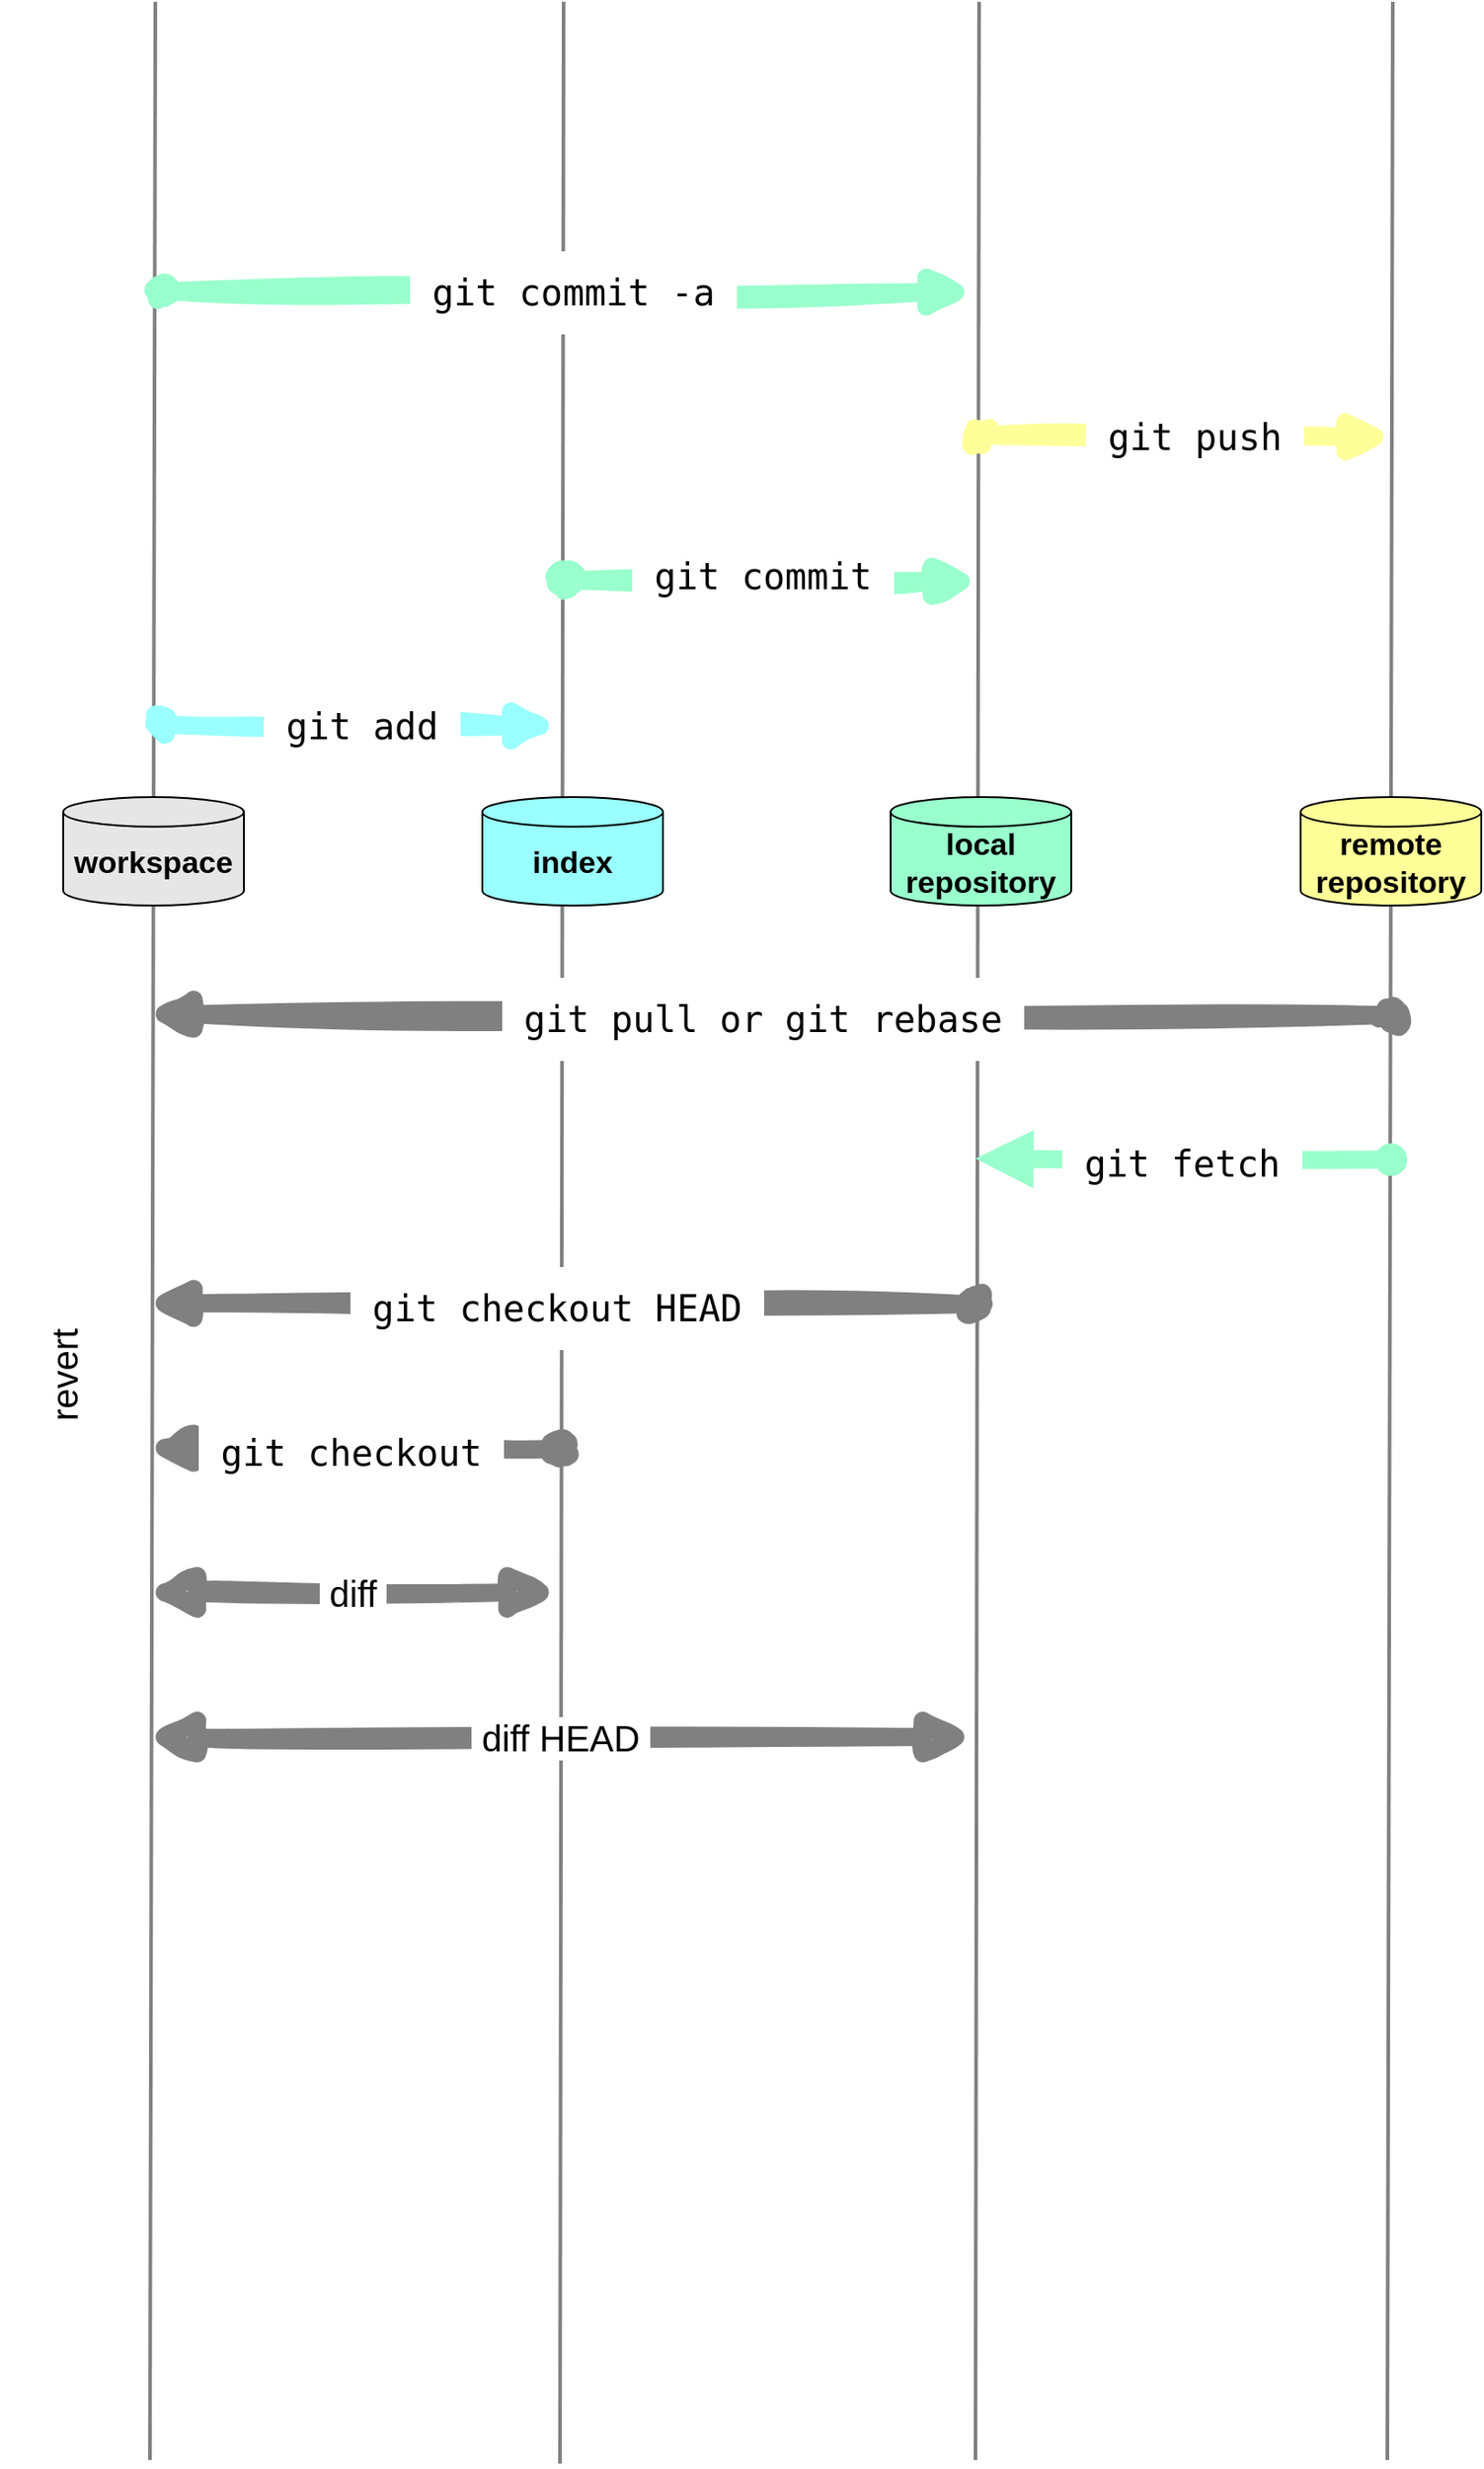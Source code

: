 <mxfile version="24.0.7" type="github">
  <diagram name="Page-1" id="zJqC7b9IynARBR749QTm">
    <mxGraphModel dx="2442" dy="2044" grid="1" gridSize="10" guides="1" tooltips="1" connect="1" arrows="1" fold="1" page="1" pageScale="1" pageWidth="827" pageHeight="1169" math="0" shadow="0">
      <root>
        <mxCell id="0" />
        <mxCell id="1" parent="0" />
        <mxCell id="0hkWVxESS4iukIDbZFaX-8" value="" style="endArrow=none;html=1;rounded=0;strokeWidth=2;strokeColor=#808080;movable=1;resizable=1;rotatable=1;deletable=1;editable=1;locked=0;connectable=1;" edge="1" parent="1">
          <mxGeometry width="50" height="50" relative="1" as="geometry">
            <mxPoint x="63" y="1160" as="sourcePoint" />
            <mxPoint x="66" y="-200" as="targetPoint" />
          </mxGeometry>
        </mxCell>
        <mxCell id="0hkWVxESS4iukIDbZFaX-7" value="" style="endArrow=none;html=1;rounded=0;strokeWidth=2;strokeColor=#808080;movable=1;resizable=1;rotatable=1;deletable=1;editable=1;locked=0;connectable=1;" edge="1" parent="1">
          <mxGeometry width="50" height="50" relative="1" as="geometry">
            <mxPoint x="290" y="1162.0" as="sourcePoint" />
            <mxPoint x="292" y="-200" as="targetPoint" />
          </mxGeometry>
        </mxCell>
        <mxCell id="0hkWVxESS4iukIDbZFaX-6" value="" style="endArrow=none;html=1;rounded=0;strokeWidth=2;strokeColor=#808080;movable=1;resizable=1;rotatable=1;deletable=1;editable=1;locked=0;connectable=1;" edge="1" parent="1">
          <mxGeometry width="50" height="50" relative="1" as="geometry">
            <mxPoint x="748" y="1160" as="sourcePoint" />
            <mxPoint x="751" y="-200" as="targetPoint" />
          </mxGeometry>
        </mxCell>
        <mxCell id="0hkWVxESS4iukIDbZFaX-5" value="" style="endArrow=none;html=1;rounded=0;strokeWidth=2;strokeColor=#808080;movable=1;resizable=1;rotatable=1;deletable=1;editable=1;locked=0;connectable=1;" edge="1" parent="1">
          <mxGeometry width="50" height="50" relative="1" as="geometry">
            <mxPoint x="520" y="1160" as="sourcePoint" />
            <mxPoint x="522" y="-200" as="targetPoint" />
          </mxGeometry>
        </mxCell>
        <mxCell id="0hkWVxESS4iukIDbZFaX-1" value="&lt;b&gt;&lt;font style=&quot;font-size: 17px;&quot;&gt;workspace&lt;/font&gt;&lt;/b&gt;" style="shape=cylinder3;whiteSpace=wrap;html=1;boundedLbl=1;backgroundOutline=1;size=8.2;fillColor=#E6E6E6;flipH=0;flipV=0;movable=1;resizable=1;rotatable=1;deletable=1;editable=1;locked=0;connectable=1;" vertex="1" parent="1">
          <mxGeometry x="15" y="240" width="100" height="60" as="geometry" />
        </mxCell>
        <mxCell id="0hkWVxESS4iukIDbZFaX-2" value="&lt;b&gt;&lt;font style=&quot;font-size: 17px;&quot;&gt;remote repository&lt;/font&gt;&lt;/b&gt;" style="shape=cylinder3;whiteSpace=wrap;html=1;boundedLbl=1;backgroundOutline=1;size=8.2;fillColor=#FFFF99;flipH=0;flipV=0;movable=1;resizable=1;rotatable=1;deletable=1;editable=1;locked=0;connectable=1;" vertex="1" parent="1">
          <mxGeometry x="700" y="240" width="100" height="60" as="geometry" />
        </mxCell>
        <mxCell id="0hkWVxESS4iukIDbZFaX-3" value="&lt;b&gt;&lt;font style=&quot;font-size: 17px;&quot;&gt;local repository&lt;/font&gt;&lt;/b&gt;" style="shape=cylinder3;whiteSpace=wrap;html=1;boundedLbl=1;backgroundOutline=1;size=8.2;fillColor=#99FFCC;flipH=0;flipV=0;movable=1;resizable=1;rotatable=1;deletable=1;editable=1;locked=0;connectable=1;" vertex="1" parent="1">
          <mxGeometry x="473" y="240" width="100" height="60" as="geometry" />
        </mxCell>
        <mxCell id="0hkWVxESS4iukIDbZFaX-4" value="&lt;b&gt;&lt;font style=&quot;font-size: 17px;&quot;&gt;index&lt;/font&gt;&lt;/b&gt;" style="shape=cylinder3;whiteSpace=wrap;html=1;boundedLbl=1;backgroundOutline=1;size=8.2;fillColor=#99FFFF;flipH=0;flipV=0;movable=1;resizable=1;rotatable=1;deletable=1;editable=1;locked=0;connectable=1;" vertex="1" parent="1">
          <mxGeometry x="247" y="240" width="100" height="60" as="geometry" />
        </mxCell>
        <mxCell id="0hkWVxESS4iukIDbZFaX-29" value="&lt;pre&gt;&lt;br&gt;&lt;/pre&gt;" style="html=1;verticalAlign=bottom;startArrow=oval;startFill=1;endArrow=block;startSize=8;curved=0;rounded=0;shadow=0;strokeColor=#99FFCC;align=center;fontFamily=Helvetica;fontSize=11;fontColor=default;labelBackgroundColor=default;edgeStyle=orthogonalEdgeStyle;flowAnimation=0;strokeWidth=10;sketch=1;curveFitting=1;jiggle=2;" edge="1" parent="1">
          <mxGeometry x="0.002" width="60" relative="1" as="geometry">
            <mxPoint x="70" y="-40.0" as="sourcePoint" />
            <mxPoint x="520" y="-39.37" as="targetPoint" />
            <mxPoint as="offset" />
          </mxGeometry>
        </mxCell>
        <mxCell id="0hkWVxESS4iukIDbZFaX-36" value="&lt;pre&gt;&lt;font style=&quot;font-size: 20px;&quot;&gt; git commit -a &lt;/font&gt;&lt;/pre&gt;" style="edgeLabel;html=1;align=center;verticalAlign=middle;resizable=0;points=[];fontFamily=Helvetica;fontSize=11;fontColor=default;labelBackgroundColor=default;" vertex="1" connectable="0" parent="0hkWVxESS4iukIDbZFaX-29">
          <mxGeometry x="0.009" y="1" relative="1" as="geometry">
            <mxPoint as="offset" />
          </mxGeometry>
        </mxCell>
        <mxCell id="0hkWVxESS4iukIDbZFaX-25" value="&lt;pre&gt;&lt;br&gt;&lt;/pre&gt;" style="html=1;verticalAlign=bottom;startArrow=oval;startFill=1;endArrow=block;startSize=8;curved=0;rounded=0;shadow=0;strokeColor=#99FFCC;align=center;fontFamily=Helvetica;fontSize=11;fontColor=default;labelBackgroundColor=default;edgeStyle=orthogonalEdgeStyle;flowAnimation=0;strokeWidth=10;sketch=1;curveFitting=1;jiggle=2;" edge="1" parent="1">
          <mxGeometry x="0.002" width="60" relative="1" as="geometry">
            <mxPoint x="293.0" y="120.0" as="sourcePoint" />
            <mxPoint x="523.0" y="120.63" as="targetPoint" />
            <mxPoint as="offset" />
          </mxGeometry>
        </mxCell>
        <mxCell id="0hkWVxESS4iukIDbZFaX-34" value="&lt;pre&gt;&lt;font style=&quot;font-size: 20px;&quot;&gt; git commit &lt;/font&gt;&lt;/pre&gt;" style="edgeLabel;html=1;align=center;verticalAlign=middle;resizable=0;points=[];fontFamily=Helvetica;fontSize=11;fontColor=default;labelBackgroundColor=default;" vertex="1" connectable="0" parent="0hkWVxESS4iukIDbZFaX-25">
          <mxGeometry x="-0.06" y="4" relative="1" as="geometry">
            <mxPoint as="offset" />
          </mxGeometry>
        </mxCell>
        <mxCell id="0hkWVxESS4iukIDbZFaX-26" value="&lt;pre&gt;&lt;br&gt;&lt;/pre&gt;" style="html=1;verticalAlign=bottom;startArrow=oval;startFill=1;endArrow=block;startSize=8;curved=0;rounded=0;shadow=0;strokeColor=#99FFFF;align=center;fontFamily=Helvetica;fontSize=11;fontColor=default;labelBackgroundColor=default;edgeStyle=orthogonalEdgeStyle;flowAnimation=1;strokeWidth=10;sketch=1;curveFitting=1;jiggle=2;" edge="1" parent="1">
          <mxGeometry x="0.002" width="60" relative="1" as="geometry">
            <mxPoint x="70" y="200.0" as="sourcePoint" />
            <mxPoint x="290" y="200.63" as="targetPoint" />
            <mxPoint as="offset" />
          </mxGeometry>
        </mxCell>
        <mxCell id="0hkWVxESS4iukIDbZFaX-35" value="&lt;pre&gt;&lt;font style=&quot;font-size: 20px;&quot;&gt; git add &lt;/font&gt;&lt;/pre&gt;" style="edgeLabel;html=1;align=center;verticalAlign=middle;resizable=0;points=[];fontFamily=Helvetica;fontSize=11;fontColor=default;labelBackgroundColor=default;" vertex="1" connectable="0" parent="0hkWVxESS4iukIDbZFaX-26">
          <mxGeometry x="0.007" y="1" relative="1" as="geometry">
            <mxPoint x="-1" as="offset" />
          </mxGeometry>
        </mxCell>
        <mxCell id="0hkWVxESS4iukIDbZFaX-27" value="&lt;pre&gt;&lt;br&gt;&lt;/pre&gt;" style="html=1;verticalAlign=bottom;startArrow=oval;startFill=1;endArrow=block;startSize=8;curved=0;rounded=0;shadow=0;strokeColor=#FFFF99;align=center;fontFamily=Helvetica;fontSize=11;fontColor=default;labelBackgroundColor=default;edgeStyle=orthogonalEdgeStyle;flowAnimation=0;strokeWidth=10;sketch=1;curveFitting=1;jiggle=2;" edge="1" parent="1">
          <mxGeometry x="0.002" width="60" relative="1" as="geometry">
            <mxPoint x="522" y="40.0" as="sourcePoint" />
            <mxPoint x="752" y="40.63" as="targetPoint" />
            <mxPoint as="offset" />
          </mxGeometry>
        </mxCell>
        <mxCell id="0hkWVxESS4iukIDbZFaX-31" value="&lt;pre&gt;&lt;font style=&quot;font-size: 20px;&quot;&gt; git push &lt;/font&gt;&lt;/pre&gt;" style="edgeLabel;html=1;align=center;verticalAlign=middle;resizable=0;points=[];fontFamily=Helvetica;fontSize=11;fontColor=default;labelBackgroundColor=default;" vertex="1" connectable="0" parent="0hkWVxESS4iukIDbZFaX-27">
          <mxGeometry x="0.031" y="1" relative="1" as="geometry">
            <mxPoint as="offset" />
          </mxGeometry>
        </mxCell>
        <mxCell id="0hkWVxESS4iukIDbZFaX-37" value="&lt;pre&gt;&lt;br&gt;&lt;/pre&gt;" style="html=1;verticalAlign=bottom;startArrow=oval;startFill=1;endArrow=block;startSize=8;curved=0;rounded=0;shadow=0;strokeColor=#808080;align=center;fontFamily=Helvetica;fontSize=11;fontColor=default;labelBackgroundColor=default;edgeStyle=orthogonalEdgeStyle;flowAnimation=1;strokeWidth=10;sketch=1;curveFitting=1;jiggle=2;" edge="1" parent="1">
          <mxGeometry x="0.002" width="60" relative="1" as="geometry">
            <mxPoint x="750" y="360.63" as="sourcePoint" />
            <mxPoint x="60" y="360" as="targetPoint" />
            <mxPoint as="offset" />
          </mxGeometry>
        </mxCell>
        <mxCell id="0hkWVxESS4iukIDbZFaX-38" value="&lt;pre&gt;&lt;font style=&quot;font-size: 20px;&quot;&gt; git pull or git rebase &lt;/font&gt;&lt;/pre&gt;" style="edgeLabel;html=1;align=center;verticalAlign=middle;resizable=0;points=[];fontFamily=Helvetica;fontSize=11;fontColor=default;labelBackgroundColor=default;" vertex="1" connectable="0" parent="0hkWVxESS4iukIDbZFaX-37">
          <mxGeometry x="0.007" y="1" relative="1" as="geometry">
            <mxPoint x="-1" as="offset" />
          </mxGeometry>
        </mxCell>
        <mxCell id="0hkWVxESS4iukIDbZFaX-40" value="&lt;pre&gt;&lt;br&gt;&lt;/pre&gt;" style="html=1;verticalAlign=bottom;startArrow=oval;startFill=1;endArrow=block;startSize=8;curved=0;rounded=0;shadow=0;strokeColor=#99FFCC;align=center;fontFamily=Helvetica;fontSize=11;fontColor=default;labelBackgroundColor=default;edgeStyle=orthogonalEdgeStyle;flowAnimation=0;strokeWidth=10;" edge="1" parent="1">
          <mxGeometry x="0.002" width="60" relative="1" as="geometry">
            <mxPoint x="750" y="440.63" as="sourcePoint" />
            <mxPoint x="520" y="440" as="targetPoint" />
            <mxPoint as="offset" />
          </mxGeometry>
        </mxCell>
        <mxCell id="0hkWVxESS4iukIDbZFaX-41" value="&lt;pre&gt;&lt;font style=&quot;font-size: 20px;&quot;&gt; git fetch &lt;/font&gt;&lt;/pre&gt;" style="edgeLabel;html=1;align=center;verticalAlign=middle;resizable=0;points=[];fontFamily=Helvetica;fontSize=11;fontColor=default;labelBackgroundColor=default;" vertex="1" connectable="0" parent="0hkWVxESS4iukIDbZFaX-40">
          <mxGeometry x="0.007" y="1" relative="1" as="geometry">
            <mxPoint x="-1" as="offset" />
          </mxGeometry>
        </mxCell>
        <mxCell id="0hkWVxESS4iukIDbZFaX-42" value="&lt;pre&gt;&lt;br&gt;&lt;/pre&gt;" style="html=1;verticalAlign=bottom;startArrow=oval;startFill=1;endArrow=block;startSize=8;curved=0;rounded=0;shadow=0;strokeColor=#808080;align=center;fontFamily=Helvetica;fontSize=11;fontColor=default;labelBackgroundColor=default;edgeStyle=orthogonalEdgeStyle;flowAnimation=1;strokeWidth=10;sketch=1;curveFitting=1;jiggle=2;" edge="1" parent="1">
          <mxGeometry x="0.002" width="60" relative="1" as="geometry">
            <mxPoint x="520" y="520.63" as="sourcePoint" />
            <mxPoint x="60" y="520" as="targetPoint" />
            <mxPoint as="offset" />
          </mxGeometry>
        </mxCell>
        <mxCell id="0hkWVxESS4iukIDbZFaX-43" value="&lt;pre&gt;&lt;font style=&quot;font-size: 20px;&quot;&gt; git checkout HEAD &lt;/font&gt;&lt;/pre&gt;" style="edgeLabel;html=1;align=center;verticalAlign=middle;resizable=0;points=[];fontFamily=Helvetica;fontSize=11;fontColor=default;labelBackgroundColor=default;" vertex="1" connectable="0" parent="0hkWVxESS4iukIDbZFaX-42">
          <mxGeometry x="0.007" y="1" relative="1" as="geometry">
            <mxPoint x="-1" as="offset" />
          </mxGeometry>
        </mxCell>
        <mxCell id="0hkWVxESS4iukIDbZFaX-44" value="&lt;pre&gt;&lt;br&gt;&lt;/pre&gt;" style="html=1;verticalAlign=bottom;startArrow=oval;startFill=1;endArrow=block;startSize=8;curved=0;rounded=0;shadow=0;strokeColor=#808080;align=center;fontFamily=Helvetica;fontSize=11;fontColor=default;labelBackgroundColor=default;edgeStyle=orthogonalEdgeStyle;flowAnimation=0;strokeWidth=10;sketch=1;curveFitting=1;jiggle=2;" edge="1" parent="1">
          <mxGeometry x="0.002" width="60" relative="1" as="geometry">
            <mxPoint x="290" y="600.63" as="sourcePoint" />
            <mxPoint x="60" y="600" as="targetPoint" />
            <mxPoint as="offset" />
          </mxGeometry>
        </mxCell>
        <mxCell id="0hkWVxESS4iukIDbZFaX-45" value="&lt;pre&gt;&lt;font style=&quot;font-size: 20px;&quot;&gt; git checkout &lt;/font&gt;&lt;/pre&gt;" style="edgeLabel;html=1;align=center;verticalAlign=middle;resizable=0;points=[];fontFamily=Helvetica;fontSize=11;fontColor=default;labelBackgroundColor=default;" vertex="1" connectable="0" parent="0hkWVxESS4iukIDbZFaX-44">
          <mxGeometry x="0.007" y="1" relative="1" as="geometry">
            <mxPoint x="-1" as="offset" />
          </mxGeometry>
        </mxCell>
        <mxCell id="0hkWVxESS4iukIDbZFaX-47" value="&lt;font style=&quot;font-size: 20px;&quot;&gt;revert&lt;/font&gt;" style="text;html=1;align=center;verticalAlign=middle;resizable=0;points=[];autosize=1;strokeColor=none;fillColor=none;fontFamily=Helvetica;fontSize=11;fontColor=default;labelBackgroundColor=default;horizontal=0;" vertex="1" parent="1">
          <mxGeometry x="-20" y="540" width="70" height="40" as="geometry" />
        </mxCell>
        <mxCell id="0hkWVxESS4iukIDbZFaX-51" value="&lt;font style=&quot;font-size: 20px;&quot;&gt;&amp;nbsp;diff&amp;nbsp;&lt;/font&gt;" style="edgeStyle=none;orthogonalLoop=1;jettySize=auto;html=1;endArrow=block;startArrow=block;endSize=8;startSize=8;rounded=0;shadow=0;strokeColor=#808080;align=center;verticalAlign=middle;fontFamily=Helvetica;fontSize=11;fontColor=default;labelBackgroundColor=default;flowAnimation=0;curved=1;strokeWidth=10;startFill=1;endFill=1;sketch=1;curveFitting=1;jiggle=2;" edge="1" parent="1">
          <mxGeometry width="100" relative="1" as="geometry">
            <mxPoint x="60" y="680" as="sourcePoint" />
            <mxPoint x="290" y="680" as="targetPoint" />
            <Array as="points" />
          </mxGeometry>
        </mxCell>
        <mxCell id="0hkWVxESS4iukIDbZFaX-55" value="&lt;font style=&quot;font-size: 20px;&quot;&gt;&amp;nbsp;diff HEAD&amp;nbsp;&lt;/font&gt;" style="edgeStyle=none;orthogonalLoop=1;jettySize=auto;html=1;endArrow=block;startArrow=block;endSize=8;startSize=8;rounded=0;shadow=0;strokeColor=#808080;align=center;verticalAlign=middle;fontFamily=Helvetica;fontSize=11;fontColor=default;labelBackgroundColor=default;flowAnimation=0;curved=1;strokeWidth=10;startFill=1;endFill=1;sketch=1;curveFitting=1;jiggle=2;" edge="1" parent="1">
          <mxGeometry width="100" relative="1" as="geometry">
            <mxPoint x="60.0" y="760" as="sourcePoint" />
            <mxPoint x="520" y="760" as="targetPoint" />
            <Array as="points" />
          </mxGeometry>
        </mxCell>
      </root>
    </mxGraphModel>
  </diagram>
</mxfile>
